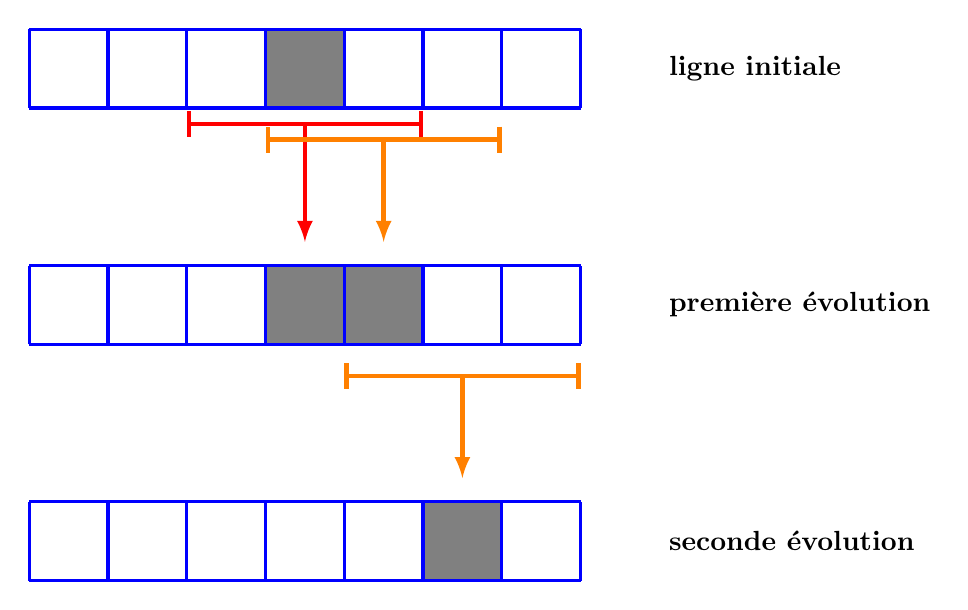 \begin{tikzpicture}

% Automate

% [0, 0, 1, 0, 1] devient [0, 0, 1, 1, 1]

\fill[black!50] (3,0) rectangle ++(1,1);
\draw[blue,very thick] (0,0) grid ++(7,1);
\node[black,right] at (8,0.5) {\bf ligne initiale};


\draw[|-|,red,ultra thick] (2,-0.2) -- ++(3,0);
\draw[->,>=latex,red,ultra thick] (3.5,-0.2) -- ++(0,-1.5);

\draw[|-|,orange,ultra thick] (3,-0.4) -- ++(3,0);
\draw[->,>=latex,orange,ultra thick] (4.5,-0.4) -- ++(0,-1.3);

\begin{scope}[yshift=-3cm]

\fill[black!50] (3,0) rectangle ++(1,1);
\fill[black!50] (4,0) rectangle ++(1,1);
\draw[blue,very thick] (0,0) grid ++(7,1);

\node[black,right] at (8,0.5) {\bf premi\`ere \'evolution};

\draw[|-|,orange,ultra thick] (4,-0.4) -- ++(3,0);
\draw[->,>=latex,orange,ultra thick] (5.5,-0.4) -- ++(0,-1.3);

\end{scope}




\begin{scope}[yshift=-6cm]


\fill[black!50] (5,0) rectangle ++(1,1);
\draw[blue,very thick] (0,0) grid ++(7,1);

\node[black,right] at (8,0.5) {\bf seconde \'evolution};

\end{scope}

\end{tikzpicture}